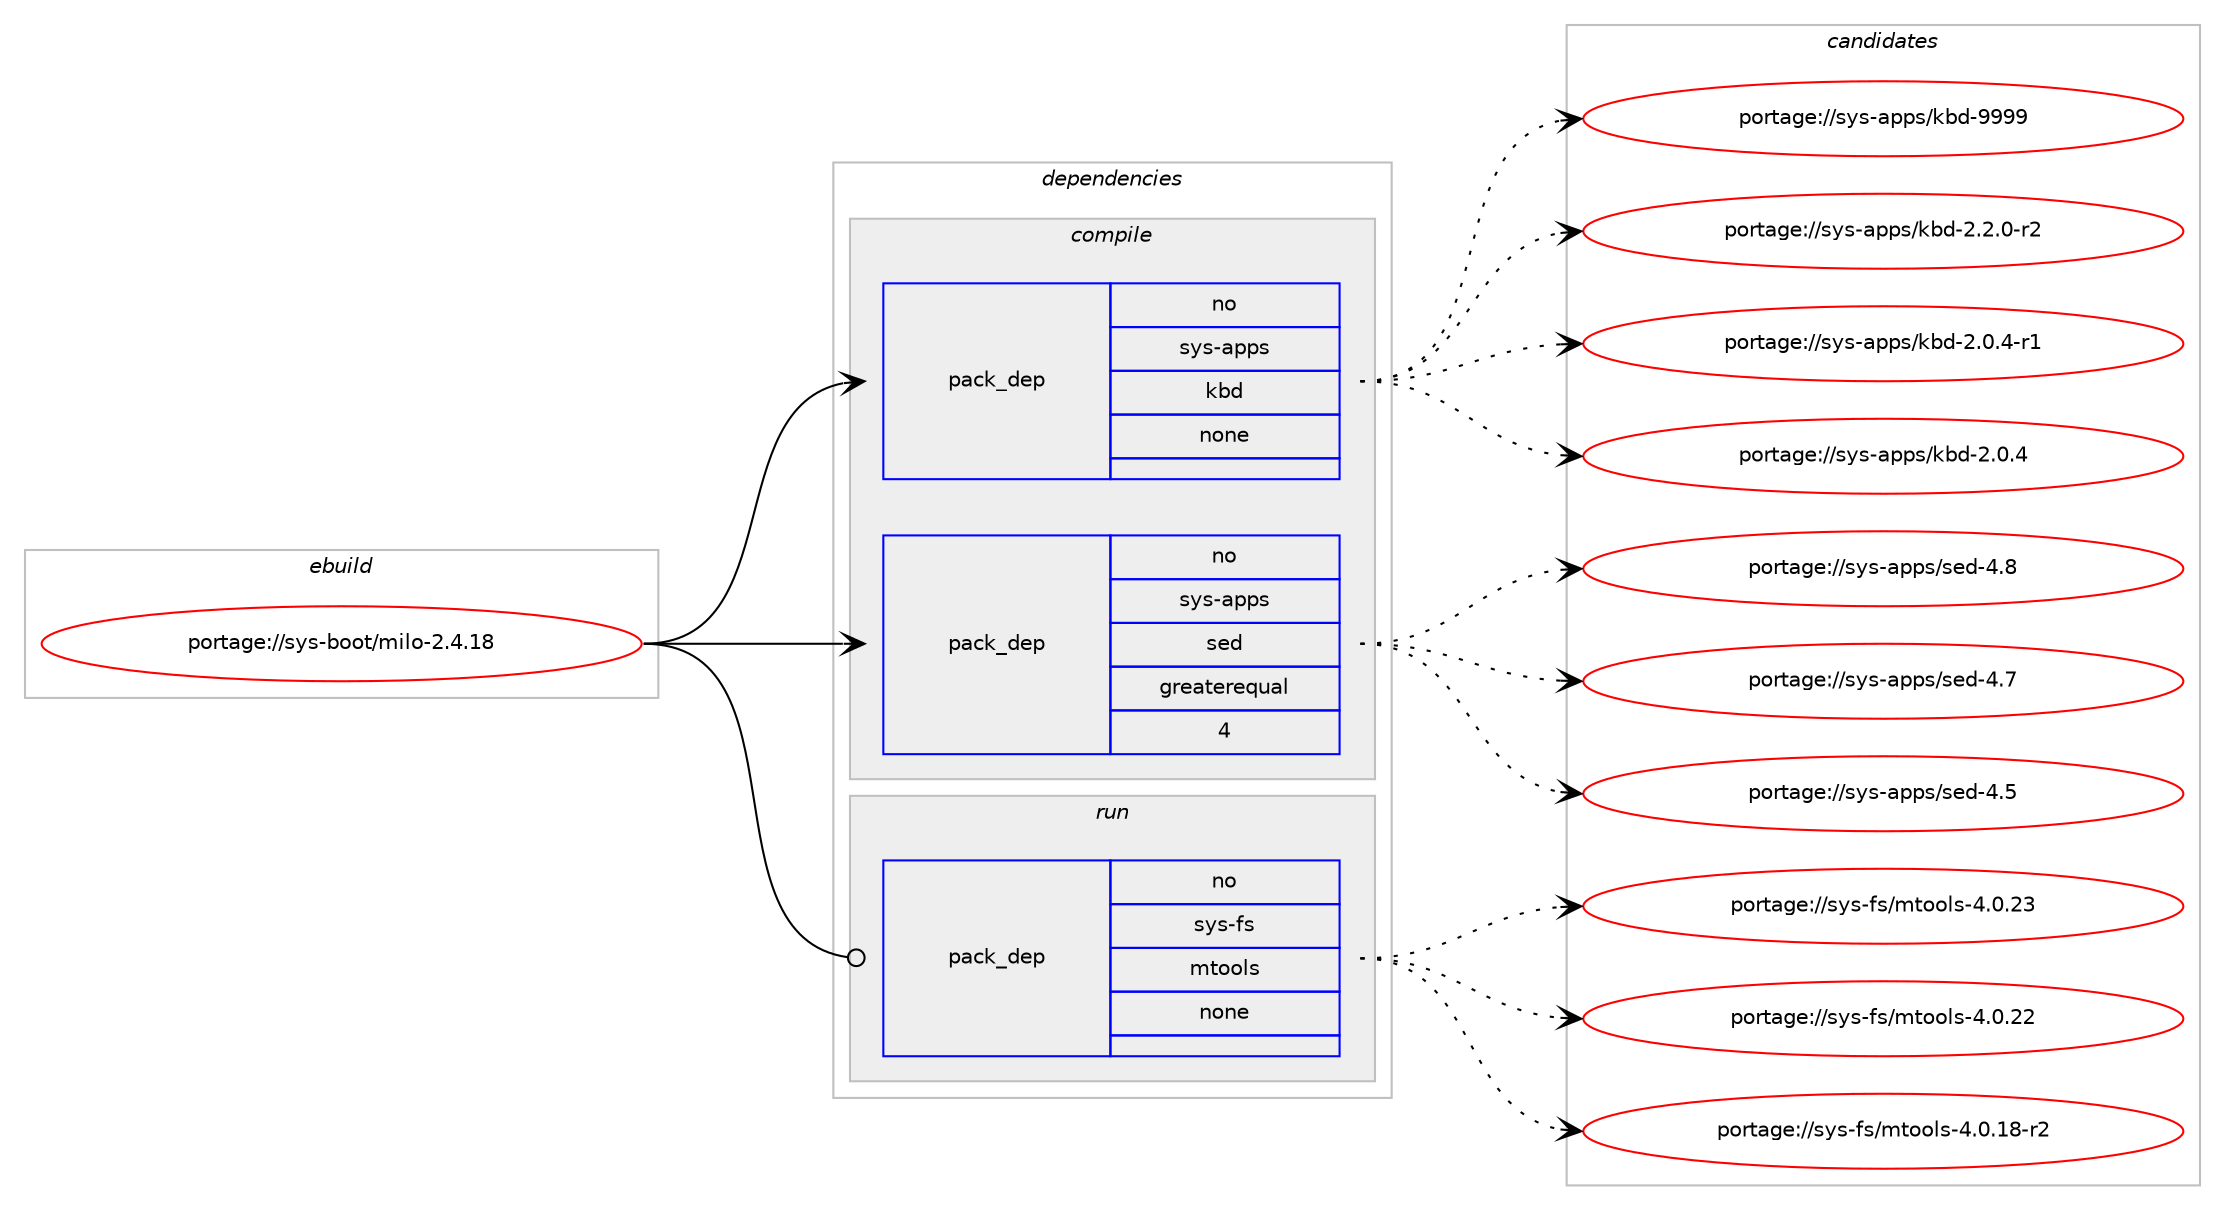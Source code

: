 digraph prolog {

# *************
# Graph options
# *************

newrank=true;
concentrate=true;
compound=true;
graph [rankdir=LR,fontname=Helvetica,fontsize=10,ranksep=1.5];#, ranksep=2.5, nodesep=0.2];
edge  [arrowhead=vee];
node  [fontname=Helvetica,fontsize=10];

# **********
# The ebuild
# **********

subgraph cluster_leftcol {
color=gray;
rank=same;
label=<<i>ebuild</i>>;
id [label="portage://sys-boot/milo-2.4.18", color=red, width=4, href="../sys-boot/milo-2.4.18.svg"];
}

# ****************
# The dependencies
# ****************

subgraph cluster_midcol {
color=gray;
label=<<i>dependencies</i>>;
subgraph cluster_compile {
fillcolor="#eeeeee";
style=filled;
label=<<i>compile</i>>;
subgraph pack21658 {
dependency26931 [label=<<TABLE BORDER="0" CELLBORDER="1" CELLSPACING="0" CELLPADDING="4" WIDTH="220"><TR><TD ROWSPAN="6" CELLPADDING="30">pack_dep</TD></TR><TR><TD WIDTH="110">no</TD></TR><TR><TD>sys-apps</TD></TR><TR><TD>kbd</TD></TR><TR><TD>none</TD></TR><TR><TD></TD></TR></TABLE>>, shape=none, color=blue];
}
id:e -> dependency26931:w [weight=20,style="solid",arrowhead="vee"];
subgraph pack21659 {
dependency26932 [label=<<TABLE BORDER="0" CELLBORDER="1" CELLSPACING="0" CELLPADDING="4" WIDTH="220"><TR><TD ROWSPAN="6" CELLPADDING="30">pack_dep</TD></TR><TR><TD WIDTH="110">no</TD></TR><TR><TD>sys-apps</TD></TR><TR><TD>sed</TD></TR><TR><TD>greaterequal</TD></TR><TR><TD>4</TD></TR></TABLE>>, shape=none, color=blue];
}
id:e -> dependency26932:w [weight=20,style="solid",arrowhead="vee"];
}
subgraph cluster_compileandrun {
fillcolor="#eeeeee";
style=filled;
label=<<i>compile and run</i>>;
}
subgraph cluster_run {
fillcolor="#eeeeee";
style=filled;
label=<<i>run</i>>;
subgraph pack21660 {
dependency26933 [label=<<TABLE BORDER="0" CELLBORDER="1" CELLSPACING="0" CELLPADDING="4" WIDTH="220"><TR><TD ROWSPAN="6" CELLPADDING="30">pack_dep</TD></TR><TR><TD WIDTH="110">no</TD></TR><TR><TD>sys-fs</TD></TR><TR><TD>mtools</TD></TR><TR><TD>none</TD></TR><TR><TD></TD></TR></TABLE>>, shape=none, color=blue];
}
id:e -> dependency26933:w [weight=20,style="solid",arrowhead="odot"];
}
}

# **************
# The candidates
# **************

subgraph cluster_choices {
rank=same;
color=gray;
label=<<i>candidates</i>>;

subgraph choice21658 {
color=black;
nodesep=1;
choice115121115459711211211547107981004557575757 [label="portage://sys-apps/kbd-9999", color=red, width=4,href="../sys-apps/kbd-9999.svg"];
choice115121115459711211211547107981004550465046484511450 [label="portage://sys-apps/kbd-2.2.0-r2", color=red, width=4,href="../sys-apps/kbd-2.2.0-r2.svg"];
choice115121115459711211211547107981004550464846524511449 [label="portage://sys-apps/kbd-2.0.4-r1", color=red, width=4,href="../sys-apps/kbd-2.0.4-r1.svg"];
choice11512111545971121121154710798100455046484652 [label="portage://sys-apps/kbd-2.0.4", color=red, width=4,href="../sys-apps/kbd-2.0.4.svg"];
dependency26931:e -> choice115121115459711211211547107981004557575757:w [style=dotted,weight="100"];
dependency26931:e -> choice115121115459711211211547107981004550465046484511450:w [style=dotted,weight="100"];
dependency26931:e -> choice115121115459711211211547107981004550464846524511449:w [style=dotted,weight="100"];
dependency26931:e -> choice11512111545971121121154710798100455046484652:w [style=dotted,weight="100"];
}
subgraph choice21659 {
color=black;
nodesep=1;
choice11512111545971121121154711510110045524656 [label="portage://sys-apps/sed-4.8", color=red, width=4,href="../sys-apps/sed-4.8.svg"];
choice11512111545971121121154711510110045524655 [label="portage://sys-apps/sed-4.7", color=red, width=4,href="../sys-apps/sed-4.7.svg"];
choice11512111545971121121154711510110045524653 [label="portage://sys-apps/sed-4.5", color=red, width=4,href="../sys-apps/sed-4.5.svg"];
dependency26932:e -> choice11512111545971121121154711510110045524656:w [style=dotted,weight="100"];
dependency26932:e -> choice11512111545971121121154711510110045524655:w [style=dotted,weight="100"];
dependency26932:e -> choice11512111545971121121154711510110045524653:w [style=dotted,weight="100"];
}
subgraph choice21660 {
color=black;
nodesep=1;
choice115121115451021154710911611111110811545524648465051 [label="portage://sys-fs/mtools-4.0.23", color=red, width=4,href="../sys-fs/mtools-4.0.23.svg"];
choice115121115451021154710911611111110811545524648465050 [label="portage://sys-fs/mtools-4.0.22", color=red, width=4,href="../sys-fs/mtools-4.0.22.svg"];
choice1151211154510211547109116111111108115455246484649564511450 [label="portage://sys-fs/mtools-4.0.18-r2", color=red, width=4,href="../sys-fs/mtools-4.0.18-r2.svg"];
dependency26933:e -> choice115121115451021154710911611111110811545524648465051:w [style=dotted,weight="100"];
dependency26933:e -> choice115121115451021154710911611111110811545524648465050:w [style=dotted,weight="100"];
dependency26933:e -> choice1151211154510211547109116111111108115455246484649564511450:w [style=dotted,weight="100"];
}
}

}
